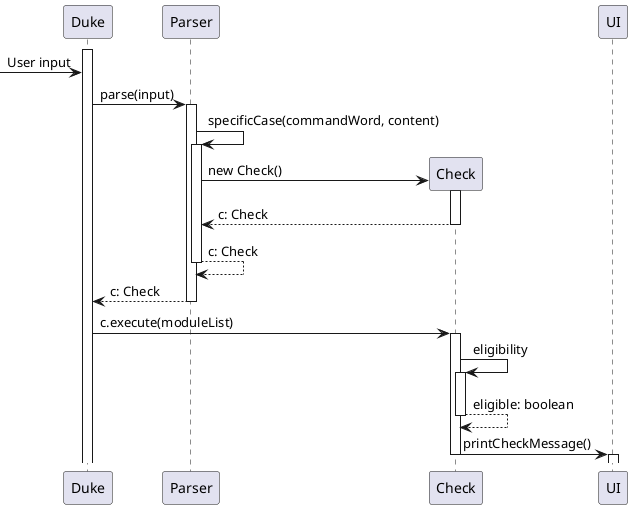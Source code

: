
'https://plantuml.com/sequence-diagram

@startuml
activate Duke
[-> Duke: User input
Duke -> Parser: parse(input)
activate Parser
Parser -> Parser: specificCase(commandWord, content)
activate Parser
create Check
Parser -> Check: new Check()
activate Check
return c: Check
return c: Check
return c: Check
deactivate Parser
Duke -> Check: c.execute(moduleList)
activate Check
Check -> Check: eligibility
activate Check
return eligible: boolean
Check -> UI: printCheckMessage()
deactivate Check
activate UI
deactivate UI

@enduml